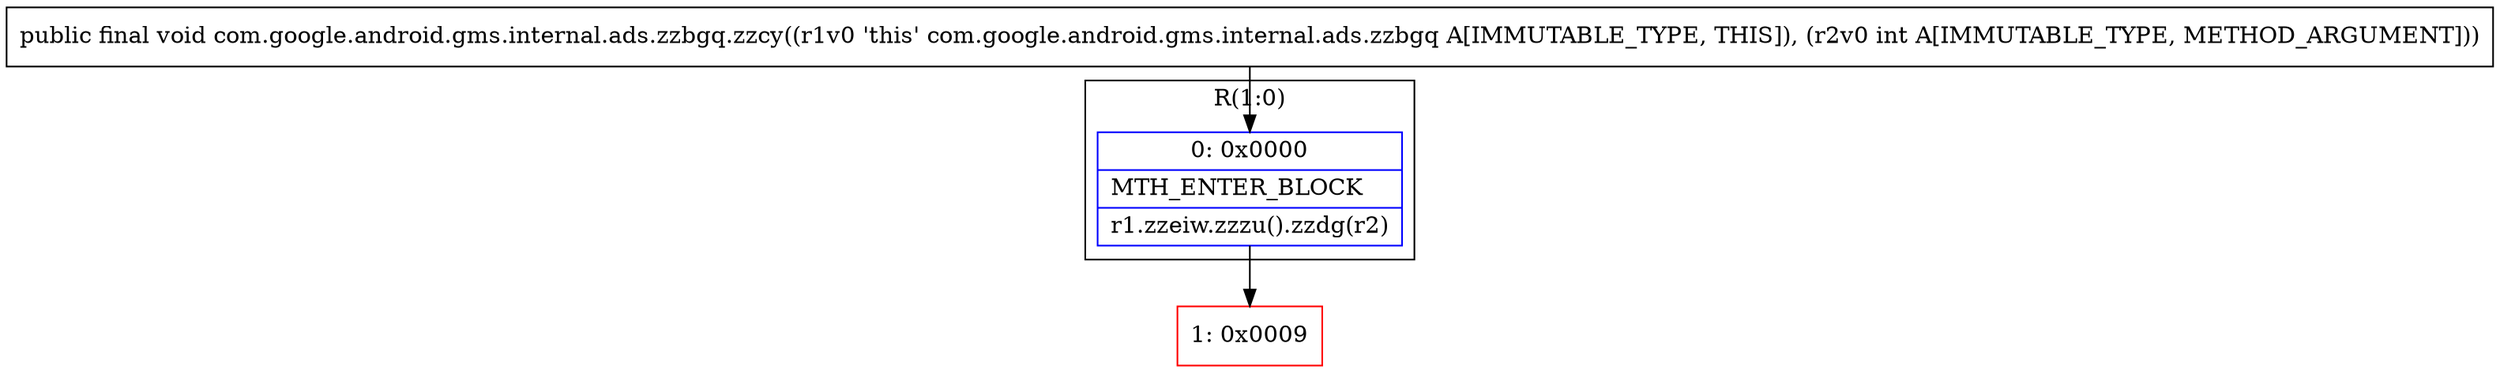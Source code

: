 digraph "CFG forcom.google.android.gms.internal.ads.zzbgq.zzcy(I)V" {
subgraph cluster_Region_388915165 {
label = "R(1:0)";
node [shape=record,color=blue];
Node_0 [shape=record,label="{0\:\ 0x0000|MTH_ENTER_BLOCK\l|r1.zzeiw.zzzu().zzdg(r2)\l}"];
}
Node_1 [shape=record,color=red,label="{1\:\ 0x0009}"];
MethodNode[shape=record,label="{public final void com.google.android.gms.internal.ads.zzbgq.zzcy((r1v0 'this' com.google.android.gms.internal.ads.zzbgq A[IMMUTABLE_TYPE, THIS]), (r2v0 int A[IMMUTABLE_TYPE, METHOD_ARGUMENT])) }"];
MethodNode -> Node_0;
Node_0 -> Node_1;
}

